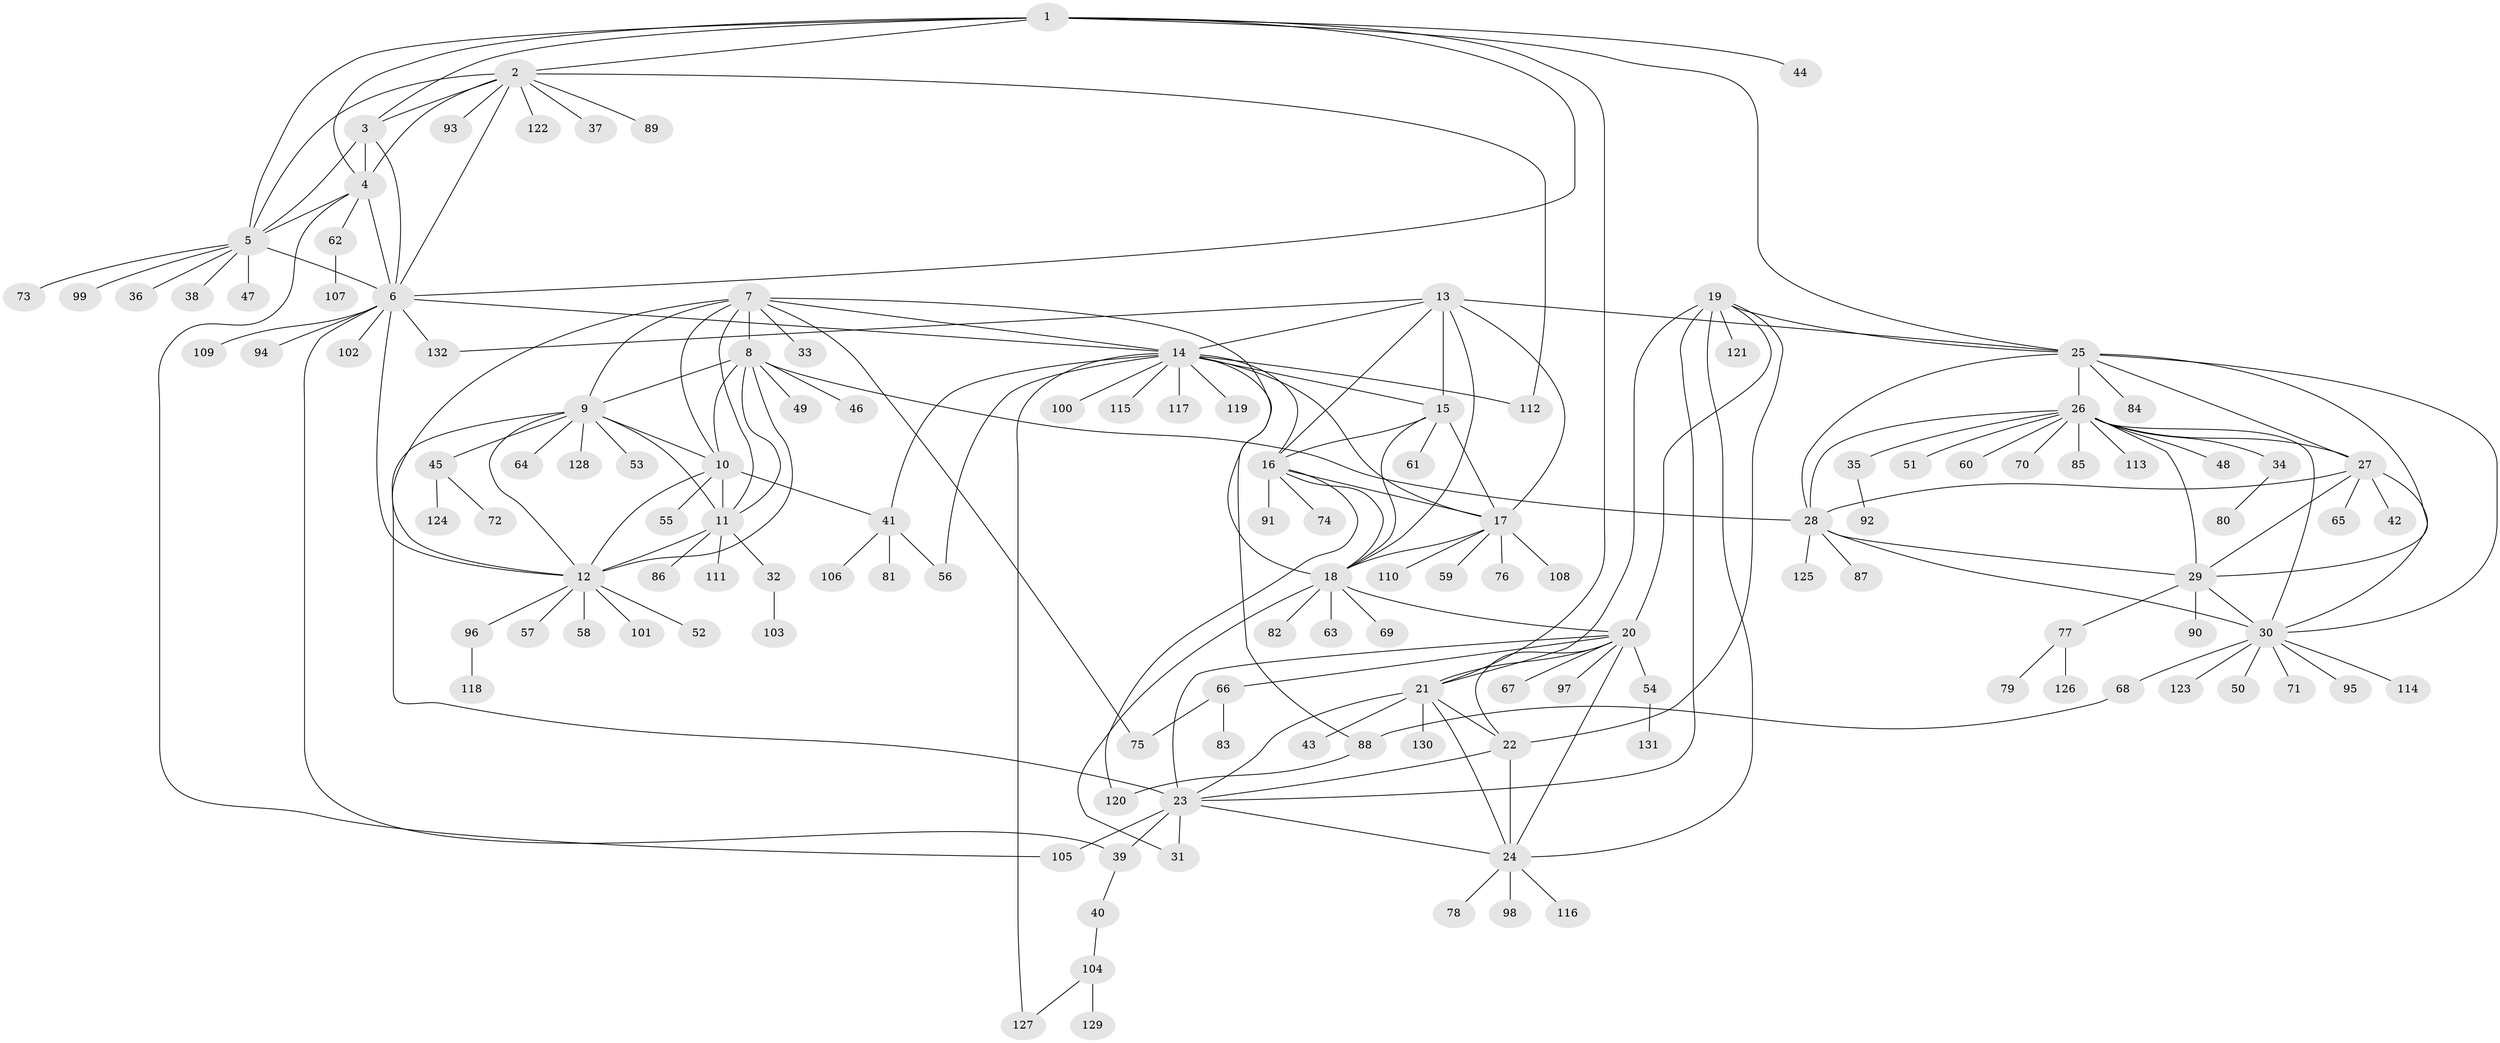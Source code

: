 // coarse degree distribution, {10: 0.018867924528301886, 13: 0.02830188679245283, 5: 0.03773584905660377, 9: 0.02830188679245283, 7: 0.018867924528301886, 12: 0.009433962264150943, 11: 0.009433962264150943, 4: 0.018867924528301886, 8: 0.018867924528301886, 15: 0.009433962264150943, 6: 0.009433962264150943, 2: 0.09433962264150944, 1: 0.6509433962264151, 3: 0.04716981132075472}
// Generated by graph-tools (version 1.1) at 2025/24/03/03/25 07:24:16]
// undirected, 132 vertices, 198 edges
graph export_dot {
graph [start="1"]
  node [color=gray90,style=filled];
  1;
  2;
  3;
  4;
  5;
  6;
  7;
  8;
  9;
  10;
  11;
  12;
  13;
  14;
  15;
  16;
  17;
  18;
  19;
  20;
  21;
  22;
  23;
  24;
  25;
  26;
  27;
  28;
  29;
  30;
  31;
  32;
  33;
  34;
  35;
  36;
  37;
  38;
  39;
  40;
  41;
  42;
  43;
  44;
  45;
  46;
  47;
  48;
  49;
  50;
  51;
  52;
  53;
  54;
  55;
  56;
  57;
  58;
  59;
  60;
  61;
  62;
  63;
  64;
  65;
  66;
  67;
  68;
  69;
  70;
  71;
  72;
  73;
  74;
  75;
  76;
  77;
  78;
  79;
  80;
  81;
  82;
  83;
  84;
  85;
  86;
  87;
  88;
  89;
  90;
  91;
  92;
  93;
  94;
  95;
  96;
  97;
  98;
  99;
  100;
  101;
  102;
  103;
  104;
  105;
  106;
  107;
  108;
  109;
  110;
  111;
  112;
  113;
  114;
  115;
  116;
  117;
  118;
  119;
  120;
  121;
  122;
  123;
  124;
  125;
  126;
  127;
  128;
  129;
  130;
  131;
  132;
  1 -- 2;
  1 -- 3;
  1 -- 4;
  1 -- 5;
  1 -- 6;
  1 -- 21;
  1 -- 25;
  1 -- 44;
  2 -- 3;
  2 -- 4;
  2 -- 5;
  2 -- 6;
  2 -- 37;
  2 -- 89;
  2 -- 93;
  2 -- 112;
  2 -- 122;
  3 -- 4;
  3 -- 5;
  3 -- 6;
  4 -- 5;
  4 -- 6;
  4 -- 62;
  4 -- 105;
  5 -- 6;
  5 -- 36;
  5 -- 38;
  5 -- 47;
  5 -- 73;
  5 -- 99;
  6 -- 12;
  6 -- 14;
  6 -- 39;
  6 -- 94;
  6 -- 102;
  6 -- 109;
  6 -- 132;
  7 -- 8;
  7 -- 9;
  7 -- 10;
  7 -- 11;
  7 -- 12;
  7 -- 14;
  7 -- 33;
  7 -- 75;
  7 -- 88;
  8 -- 9;
  8 -- 10;
  8 -- 11;
  8 -- 12;
  8 -- 28;
  8 -- 46;
  8 -- 49;
  9 -- 10;
  9 -- 11;
  9 -- 12;
  9 -- 23;
  9 -- 45;
  9 -- 53;
  9 -- 64;
  9 -- 128;
  10 -- 11;
  10 -- 12;
  10 -- 41;
  10 -- 55;
  11 -- 12;
  11 -- 32;
  11 -- 86;
  11 -- 111;
  12 -- 52;
  12 -- 57;
  12 -- 58;
  12 -- 96;
  12 -- 101;
  13 -- 14;
  13 -- 15;
  13 -- 16;
  13 -- 17;
  13 -- 18;
  13 -- 25;
  13 -- 132;
  14 -- 15;
  14 -- 16;
  14 -- 17;
  14 -- 18;
  14 -- 41;
  14 -- 56;
  14 -- 100;
  14 -- 112;
  14 -- 115;
  14 -- 117;
  14 -- 119;
  14 -- 127;
  15 -- 16;
  15 -- 17;
  15 -- 18;
  15 -- 61;
  16 -- 17;
  16 -- 18;
  16 -- 74;
  16 -- 91;
  16 -- 120;
  17 -- 18;
  17 -- 59;
  17 -- 76;
  17 -- 108;
  17 -- 110;
  18 -- 20;
  18 -- 31;
  18 -- 63;
  18 -- 69;
  18 -- 82;
  19 -- 20;
  19 -- 21;
  19 -- 22;
  19 -- 23;
  19 -- 24;
  19 -- 25;
  19 -- 121;
  20 -- 21;
  20 -- 22;
  20 -- 23;
  20 -- 24;
  20 -- 54;
  20 -- 66;
  20 -- 67;
  20 -- 97;
  21 -- 22;
  21 -- 23;
  21 -- 24;
  21 -- 43;
  21 -- 130;
  22 -- 23;
  22 -- 24;
  23 -- 24;
  23 -- 31;
  23 -- 39;
  23 -- 105;
  24 -- 78;
  24 -- 98;
  24 -- 116;
  25 -- 26;
  25 -- 27;
  25 -- 28;
  25 -- 29;
  25 -- 30;
  25 -- 84;
  26 -- 27;
  26 -- 28;
  26 -- 29;
  26 -- 30;
  26 -- 34;
  26 -- 35;
  26 -- 48;
  26 -- 51;
  26 -- 60;
  26 -- 70;
  26 -- 85;
  26 -- 113;
  27 -- 28;
  27 -- 29;
  27 -- 30;
  27 -- 42;
  27 -- 65;
  28 -- 29;
  28 -- 30;
  28 -- 87;
  28 -- 125;
  29 -- 30;
  29 -- 77;
  29 -- 90;
  30 -- 50;
  30 -- 68;
  30 -- 71;
  30 -- 95;
  30 -- 114;
  30 -- 123;
  32 -- 103;
  34 -- 80;
  35 -- 92;
  39 -- 40;
  40 -- 104;
  41 -- 56;
  41 -- 81;
  41 -- 106;
  45 -- 72;
  45 -- 124;
  54 -- 131;
  62 -- 107;
  66 -- 75;
  66 -- 83;
  68 -- 88;
  77 -- 79;
  77 -- 126;
  88 -- 120;
  96 -- 118;
  104 -- 127;
  104 -- 129;
}
